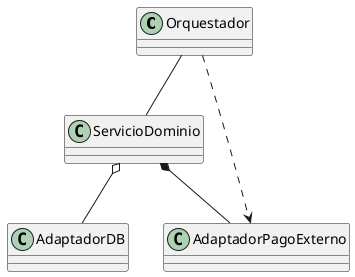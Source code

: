 @startuml
skinparam classAttributeIconSize 0

class Orquestador
class ServicioDominio
class AdaptadorDB
class AdaptadorPagoExterno

Orquestador -- ServicioDominio

Orquestador ..> AdaptadorPagoExterno

ServicioDominio o-- AdaptadorDB

ServicioDominio *-- AdaptadorPagoExterno

@enduml
